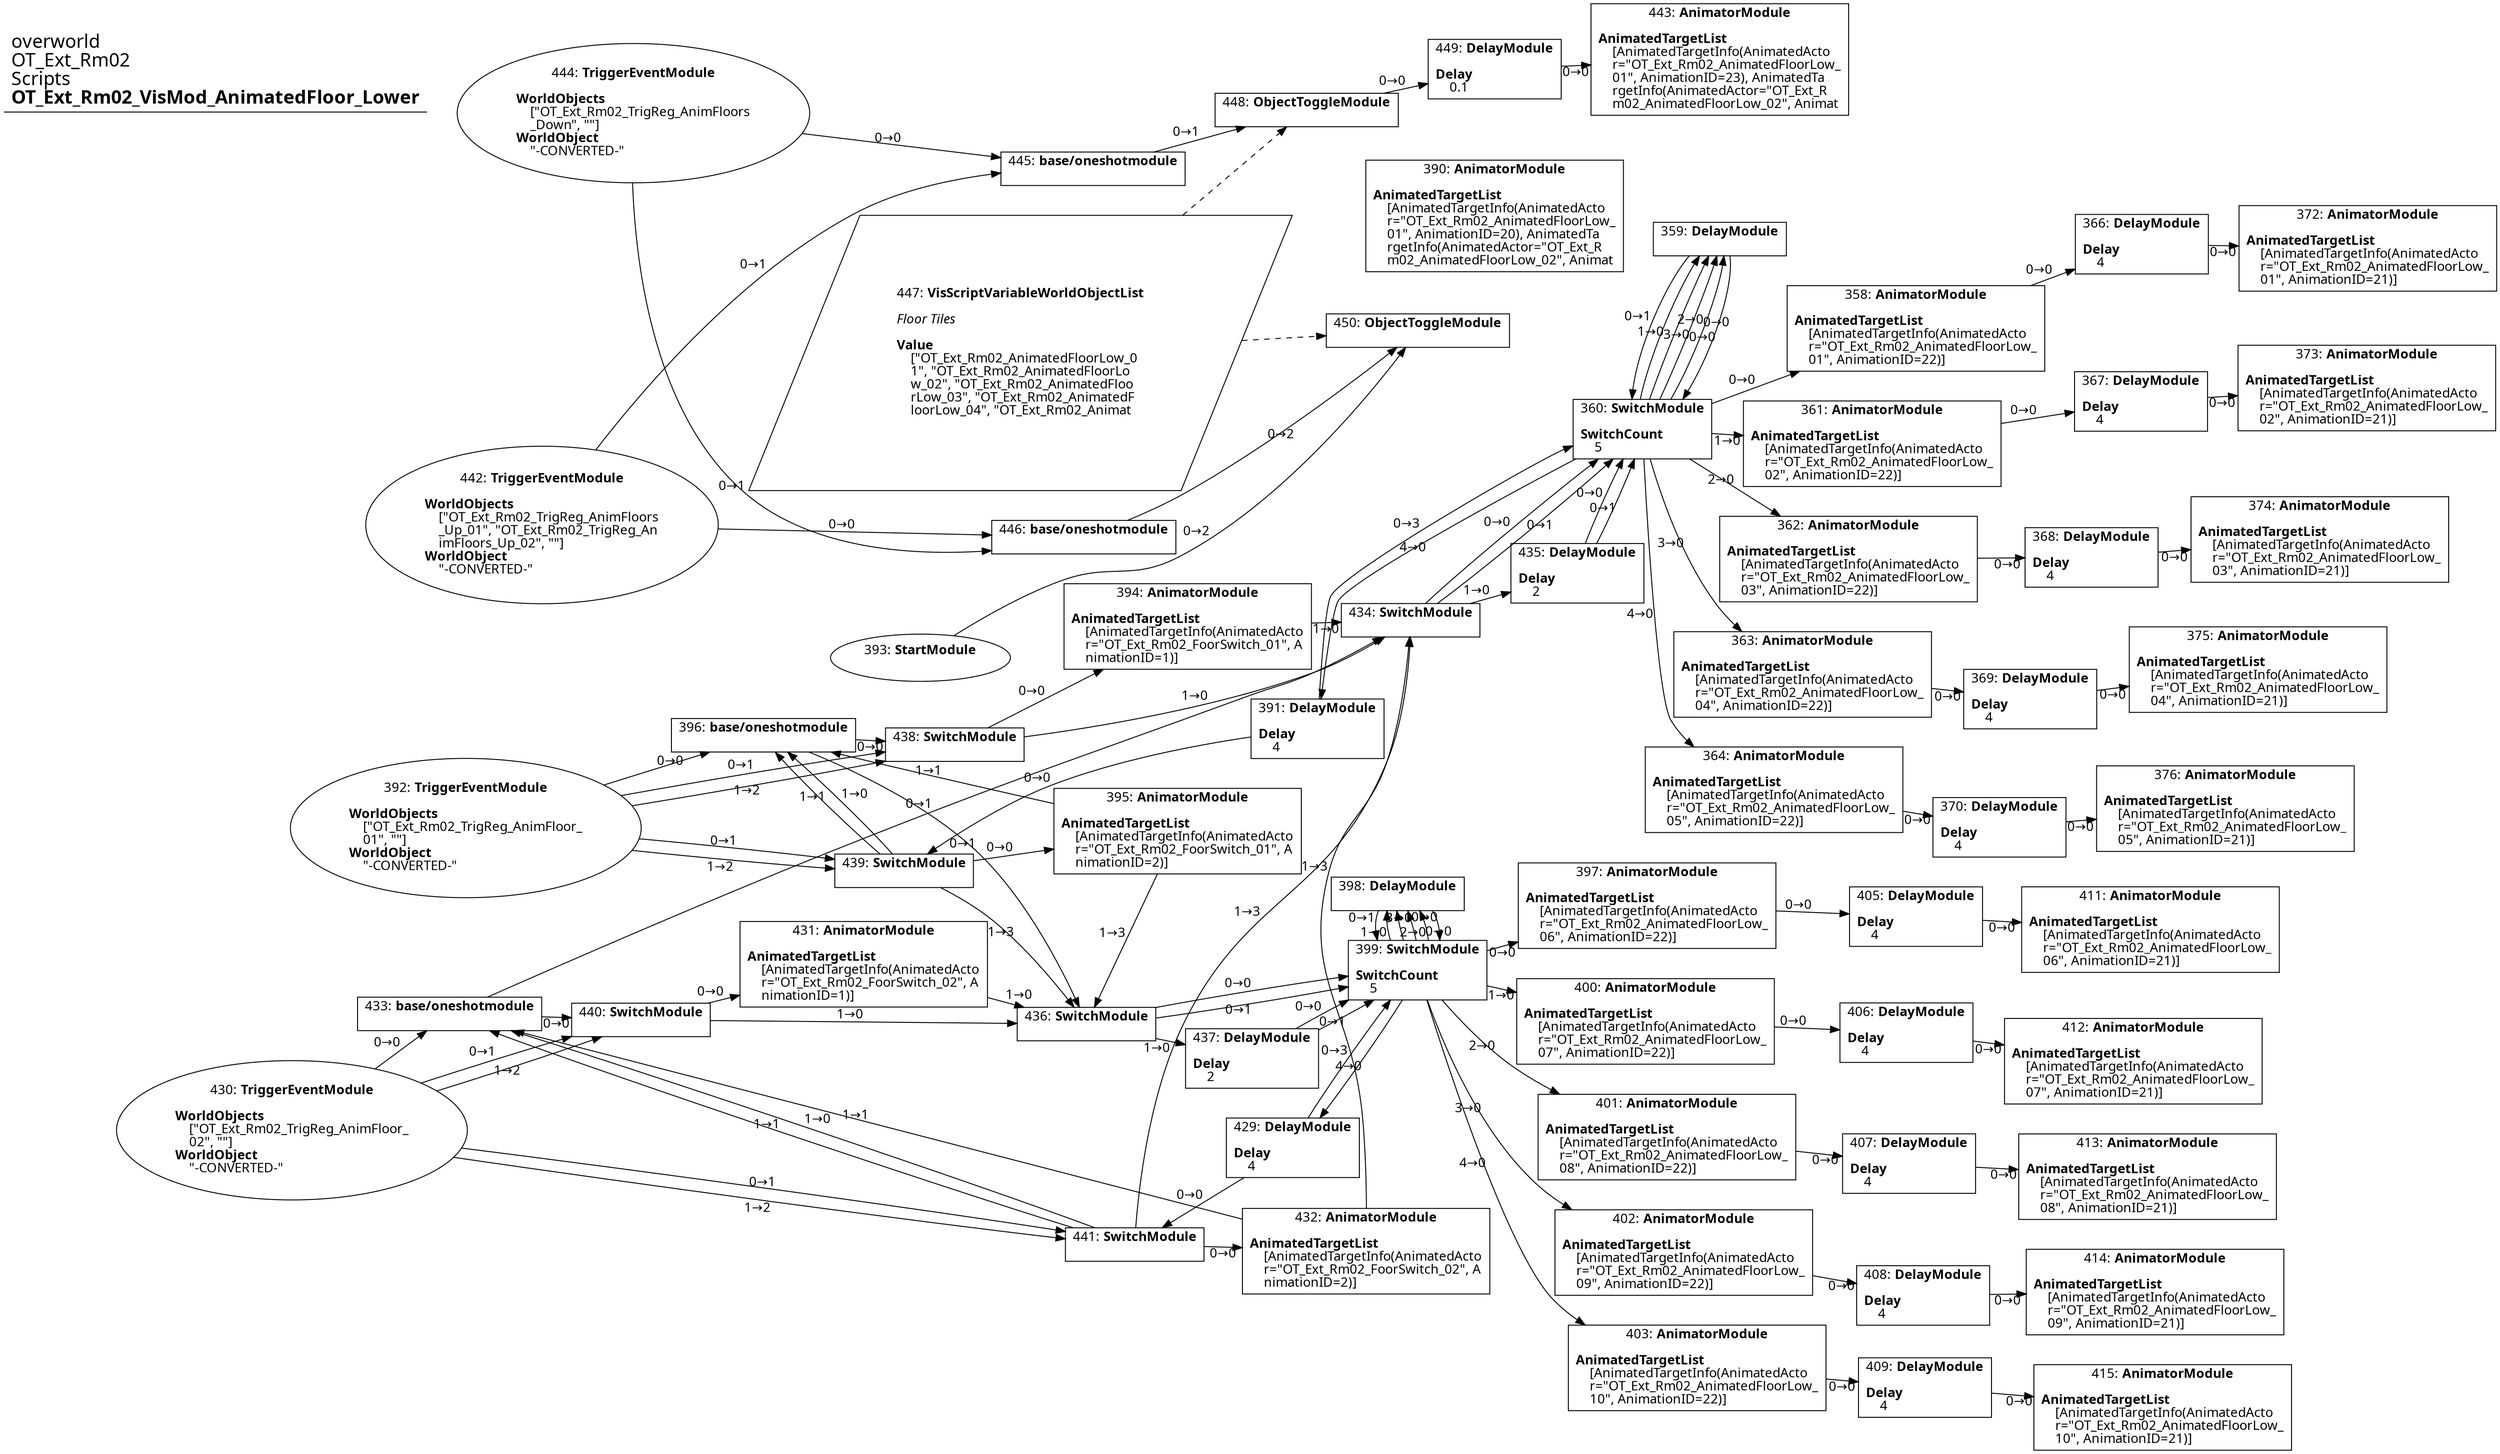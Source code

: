 digraph {
    layout = fdp;
    overlap = prism;
    sep = "+16";
    splines = spline;

    node [ shape = box ];

    graph [ fontname = "Segoe UI" ];
    node [ fontname = "Segoe UI" ];
    edge [ fontname = "Segoe UI" ];

    358 [ label = <358: <b>AnimatorModule</b><br/><br/><b>AnimatedTargetList</b><br align="left"/>    [AnimatedTargetInfo(AnimatedActo<br align="left"/>    r=&quot;OT_Ext_Rm02_AnimatedFloorLow_<br align="left"/>    01&quot;, AnimationID=22)]<br align="left"/>> ];
    358 [ pos = "1.4200001,-3.1590002!" ];
    358 -> 366 [ label = "0→0" ];

    359 [ label = <359: <b>DelayModule</b><br/><br/>> ];
    359 [ pos = "0.92700005,-2.9250002!" ];
    359 -> 360 [ label = "0→0" ];
    359 -> 360 [ label = "0→1" ];

    360 [ label = <360: <b>SwitchModule</b><br/><br/><b>SwitchCount</b><br align="left"/>    5<br align="left"/>> ];
    360 [ pos = "0.92700005,-3.1590002!" ];
    360 -> 362 [ label = "2→0" ];
    360 -> 363 [ label = "3→0" ];
    360 -> 364 [ label = "4→0" ];
    360 -> 359 [ label = "1→0" ];
    360 -> 359 [ label = "2→0" ];
    360 -> 359 [ label = "3→0" ];
    360 -> 361 [ label = "1→0" ];
    360 -> 359 [ label = "0→0" ];
    360 -> 358 [ label = "0→0" ];
    360 -> 391 [ label = "4→0" ];

    361 [ label = <361: <b>AnimatorModule</b><br/><br/><b>AnimatedTargetList</b><br align="left"/>    [AnimatedTargetInfo(AnimatedActo<br align="left"/>    r=&quot;OT_Ext_Rm02_AnimatedFloorLow_<br align="left"/>    02&quot;, AnimationID=22)]<br align="left"/>> ];
    361 [ pos = "1.4200001,-3.275!" ];
    361 -> 367 [ label = "0→0" ];

    362 [ label = <362: <b>AnimatorModule</b><br/><br/><b>AnimatedTargetList</b><br align="left"/>    [AnimatedTargetInfo(AnimatedActo<br align="left"/>    r=&quot;OT_Ext_Rm02_AnimatedFloorLow_<br align="left"/>    03&quot;, AnimationID=22)]<br align="left"/>> ];
    362 [ pos = "1.424,-3.397!" ];
    362 -> 368 [ label = "0→0" ];

    363 [ label = <363: <b>AnimatorModule</b><br/><br/><b>AnimatedTargetList</b><br align="left"/>    [AnimatedTargetInfo(AnimatedActo<br align="left"/>    r=&quot;OT_Ext_Rm02_AnimatedFloorLow_<br align="left"/>    04&quot;, AnimationID=22)]<br align="left"/>> ];
    363 [ pos = "1.427,-3.5130002!" ];
    363 -> 369 [ label = "0→0" ];

    364 [ label = <364: <b>AnimatorModule</b><br/><br/><b>AnimatedTargetList</b><br align="left"/>    [AnimatedTargetInfo(AnimatedActo<br align="left"/>    r=&quot;OT_Ext_Rm02_AnimatedFloorLow_<br align="left"/>    05&quot;, AnimationID=22)]<br align="left"/>> ];
    364 [ pos = "1.429,-3.6320002!" ];
    364 -> 370 [ label = "0→0" ];

    366 [ label = <366: <b>DelayModule</b><br/><br/><b>Delay</b><br align="left"/>    4<br align="left"/>> ];
    366 [ pos = "1.6610001,-3.0860002!" ];
    366 -> 372 [ label = "0→0" ];

    367 [ label = <367: <b>DelayModule</b><br/><br/><b>Delay</b><br align="left"/>    4<br align="left"/>> ];
    367 [ pos = "1.6630001,-3.2410002!" ];
    367 -> 373 [ label = "0→0" ];

    368 [ label = <368: <b>DelayModule</b><br/><br/><b>Delay</b><br align="left"/>    4<br align="left"/>> ];
    368 [ pos = "1.6630001,-3.397!" ];
    368 -> 374 [ label = "0→0" ];

    369 [ label = <369: <b>DelayModule</b><br/><br/><b>Delay</b><br align="left"/>    4<br align="left"/>> ];
    369 [ pos = "1.6680001,-3.5460002!" ];
    369 -> 375 [ label = "0→0" ];

    370 [ label = <370: <b>DelayModule</b><br/><br/><b>Delay</b><br align="left"/>    4<br align="left"/>> ];
    370 [ pos = "1.6710001,-3.6850002!" ];
    370 -> 376 [ label = "0→0" ];

    372 [ label = <372: <b>AnimatorModule</b><br/><br/><b>AnimatedTargetList</b><br align="left"/>    [AnimatedTargetInfo(AnimatedActo<br align="left"/>    r=&quot;OT_Ext_Rm02_AnimatedFloorLow_<br align="left"/>    01&quot;, AnimationID=21)]<br align="left"/>> ];
    372 [ pos = "1.8540001,-3.0860002!" ];

    373 [ label = <373: <b>AnimatorModule</b><br/><br/><b>AnimatedTargetList</b><br align="left"/>    [AnimatedTargetInfo(AnimatedActo<br align="left"/>    r=&quot;OT_Ext_Rm02_AnimatedFloorLow_<br align="left"/>    02&quot;, AnimationID=21)]<br align="left"/>> ];
    373 [ pos = "1.8560001,-3.2410002!" ];

    374 [ label = <374: <b>AnimatorModule</b><br/><br/><b>AnimatedTargetList</b><br align="left"/>    [AnimatedTargetInfo(AnimatedActo<br align="left"/>    r=&quot;OT_Ext_Rm02_AnimatedFloorLow_<br align="left"/>    03&quot;, AnimationID=21)]<br align="left"/>> ];
    374 [ pos = "1.853,-3.397!" ];

    375 [ label = <375: <b>AnimatorModule</b><br/><br/><b>AnimatedTargetList</b><br align="left"/>    [AnimatedTargetInfo(AnimatedActo<br align="left"/>    r=&quot;OT_Ext_Rm02_AnimatedFloorLow_<br align="left"/>    04&quot;, AnimationID=21)]<br align="left"/>> ];
    375 [ pos = "1.8620001,-3.5460002!" ];

    376 [ label = <376: <b>AnimatorModule</b><br/><br/><b>AnimatedTargetList</b><br align="left"/>    [AnimatedTargetInfo(AnimatedActo<br align="left"/>    r=&quot;OT_Ext_Rm02_AnimatedFloorLow_<br align="left"/>    05&quot;, AnimationID=21)]<br align="left"/>> ];
    376 [ pos = "1.8640001,-3.6850002!" ];

    390 [ label = <390: <b>AnimatorModule</b><br/><br/><b>AnimatedTargetList</b><br align="left"/>    [AnimatedTargetInfo(AnimatedActo<br align="left"/>    r=&quot;OT_Ext_Rm02_AnimatedFloorLow_<br align="left"/>    01&quot;, AnimationID=20), AnimatedTa<br align="left"/>    rgetInfo(AnimatedActor=&quot;OT_Ext_R<br align="left"/>    m02_AnimatedFloorLow_02&quot;, Animat<br align="left"/>> ];
    390 [ pos = "0.30900002,-2.64!" ];

    391 [ label = <391: <b>DelayModule</b><br/><br/><b>Delay</b><br align="left"/>    4<br align="left"/>> ];
    391 [ pos = "0.52000004,-3.5100002!" ];
    391 -> 360 [ label = "0→3" ];
    391 -> 439 [ label = "0→0" ];

    392 [ label = <392: <b>TriggerEventModule</b><br/><br/><b>WorldObjects</b><br align="left"/>    [&quot;OT_Ext_Rm02_TrigReg_AnimFloor_<br align="left"/>    01&quot;, &quot;&quot;]<br align="left"/><b>WorldObject</b><br align="left"/>    &quot;-CONVERTED-&quot;<br align="left"/>> ];
    392 [ shape = oval ]
    392 [ pos = "-1.0200001,-3.3500001!" ];
    392 -> 396 [ label = "0→0" ];
    392 -> 438 [ label = "0→1" ];
    392 -> 438 [ label = "1→2" ];
    392 -> 439 [ label = "0→1" ];
    392 -> 439 [ label = "1→2" ];

    393 [ label = <393: <b>StartModule</b><br/><br/>> ];
    393 [ shape = oval ]
    393 [ pos = "-0.35300002,-2.8530002!" ];
    393 -> 450 [ label = "0→2" ];

    394 [ label = <394: <b>AnimatorModule</b><br/><br/><b>AnimatedTargetList</b><br align="left"/>    [AnimatedTargetInfo(AnimatedActo<br align="left"/>    r=&quot;OT_Ext_Rm02_FoorSwitch_01&quot;, A<br align="left"/>    nimationID=1)]<br align="left"/>> ];
    394 [ pos = "-0.010000001,-3.072!" ];
    394 -> 434 [ label = "1→0" ];

    395 [ label = <395: <b>AnimatorModule</b><br/><br/><b>AnimatedTargetList</b><br align="left"/>    [AnimatedTargetInfo(AnimatedActo<br align="left"/>    r=&quot;OT_Ext_Rm02_FoorSwitch_01&quot;, A<br align="left"/>    nimationID=2)]<br align="left"/>> ];
    395 [ pos = "0.526,-4.0230002!" ];
    395 -> 396 [ label = "1→1" ];
    395 -> 436 [ label = "1→3" ];

    396 [ label = <396: <b>base/oneshotmodule</b><br/><br/>> ];
    396 [ pos = "-0.638,-3.157!" ];
    396 -> 436 [ label = "0→1" ];
    396 -> 438 [ label = "0→0" ];

    397 [ label = <397: <b>AnimatorModule</b><br/><br/><b>AnimatedTargetList</b><br align="left"/>    [AnimatedTargetInfo(AnimatedActo<br align="left"/>    r=&quot;OT_Ext_Rm02_AnimatedFloorLow_<br align="left"/>    06&quot;, AnimationID=22)]<br align="left"/>> ];
    397 [ pos = "1.4310001,-4.677!" ];
    397 -> 405 [ label = "0→0" ];

    398 [ label = <398: <b>DelayModule</b><br/><br/>> ];
    398 [ pos = "0.938,-4.4430003!" ];
    398 -> 399 [ label = "0→0" ];
    398 -> 399 [ label = "0→1" ];

    399 [ label = <399: <b>SwitchModule</b><br/><br/><b>SwitchCount</b><br align="left"/>    5<br align="left"/>> ];
    399 [ pos = "0.938,-4.677!" ];
    399 -> 401 [ label = "2→0" ];
    399 -> 402 [ label = "3→0" ];
    399 -> 403 [ label = "4→0" ];
    399 -> 398 [ label = "1→0" ];
    399 -> 398 [ label = "2→0" ];
    399 -> 398 [ label = "3→0" ];
    399 -> 400 [ label = "1→0" ];
    399 -> 398 [ label = "0→0" ];
    399 -> 397 [ label = "0→0" ];
    399 -> 429 [ label = "4→0" ];

    400 [ label = <400: <b>AnimatorModule</b><br/><br/><b>AnimatedTargetList</b><br align="left"/>    [AnimatedTargetInfo(AnimatedActo<br align="left"/>    r=&quot;OT_Ext_Rm02_AnimatedFloorLow_<br align="left"/>    07&quot;, AnimationID=22)]<br align="left"/>> ];
    400 [ pos = "1.4310001,-4.793!" ];
    400 -> 406 [ label = "0→0" ];

    401 [ label = <401: <b>AnimatorModule</b><br/><br/><b>AnimatedTargetList</b><br align="left"/>    [AnimatedTargetInfo(AnimatedActo<br align="left"/>    r=&quot;OT_Ext_Rm02_AnimatedFloorLow_<br align="left"/>    08&quot;, AnimationID=22)]<br align="left"/>> ];
    401 [ pos = "1.4350001,-4.9150004!" ];
    401 -> 407 [ label = "0→0" ];

    402 [ label = <402: <b>AnimatorModule</b><br/><br/><b>AnimatedTargetList</b><br align="left"/>    [AnimatedTargetInfo(AnimatedActo<br align="left"/>    r=&quot;OT_Ext_Rm02_AnimatedFloorLow_<br align="left"/>    09&quot;, AnimationID=22)]<br align="left"/>> ];
    402 [ pos = "1.4360001,-5.031!" ];
    402 -> 408 [ label = "0→0" ];

    403 [ label = <403: <b>AnimatorModule</b><br/><br/><b>AnimatedTargetList</b><br align="left"/>    [AnimatedTargetInfo(AnimatedActo<br align="left"/>    r=&quot;OT_Ext_Rm02_AnimatedFloorLow_<br align="left"/>    10&quot;, AnimationID=22)]<br align="left"/>> ];
    403 [ pos = "1.44,-5.15!" ];
    403 -> 409 [ label = "0→0" ];

    405 [ label = <405: <b>DelayModule</b><br/><br/><b>Delay</b><br align="left"/>    4<br align="left"/>> ];
    405 [ pos = "1.672,-4.604!" ];
    405 -> 411 [ label = "0→0" ];

    406 [ label = <406: <b>DelayModule</b><br/><br/><b>Delay</b><br align="left"/>    4<br align="left"/>> ];
    406 [ pos = "1.674,-4.7590003!" ];
    406 -> 412 [ label = "0→0" ];

    407 [ label = <407: <b>DelayModule</b><br/><br/><b>Delay</b><br align="left"/>    4<br align="left"/>> ];
    407 [ pos = "1.674,-4.9150004!" ];
    407 -> 413 [ label = "0→0" ];

    408 [ label = <408: <b>DelayModule</b><br/><br/><b>Delay</b><br align="left"/>    4<br align="left"/>> ];
    408 [ pos = "1.6790001,-5.064!" ];
    408 -> 414 [ label = "0→0" ];

    409 [ label = <409: <b>DelayModule</b><br/><br/><b>Delay</b><br align="left"/>    4<br align="left"/>> ];
    409 [ pos = "1.682,-5.203!" ];
    409 -> 415 [ label = "0→0" ];

    411 [ label = <411: <b>AnimatorModule</b><br/><br/><b>AnimatedTargetList</b><br align="left"/>    [AnimatedTargetInfo(AnimatedActo<br align="left"/>    r=&quot;OT_Ext_Rm02_AnimatedFloorLow_<br align="left"/>    06&quot;, AnimationID=21)]<br align="left"/>> ];
    411 [ pos = "1.8650001,-4.604!" ];

    412 [ label = <412: <b>AnimatorModule</b><br/><br/><b>AnimatedTargetList</b><br align="left"/>    [AnimatedTargetInfo(AnimatedActo<br align="left"/>    r=&quot;OT_Ext_Rm02_AnimatedFloorLow_<br align="left"/>    07&quot;, AnimationID=21)]<br align="left"/>> ];
    412 [ pos = "1.8620001,-4.7590003!" ];

    413 [ label = <413: <b>AnimatorModule</b><br/><br/><b>AnimatedTargetList</b><br align="left"/>    [AnimatedTargetInfo(AnimatedActo<br align="left"/>    r=&quot;OT_Ext_Rm02_AnimatedFloorLow_<br align="left"/>    08&quot;, AnimationID=21)]<br align="left"/>> ];
    413 [ pos = "1.8640001,-4.9150004!" ];

    414 [ label = <414: <b>AnimatorModule</b><br/><br/><b>AnimatedTargetList</b><br align="left"/>    [AnimatedTargetInfo(AnimatedActo<br align="left"/>    r=&quot;OT_Ext_Rm02_AnimatedFloorLow_<br align="left"/>    09&quot;, AnimationID=21)]<br align="left"/>> ];
    414 [ pos = "1.8730001,-5.064!" ];

    415 [ label = <415: <b>AnimatorModule</b><br/><br/><b>AnimatedTargetList</b><br align="left"/>    [AnimatedTargetInfo(AnimatedActo<br align="left"/>    r=&quot;OT_Ext_Rm02_AnimatedFloorLow_<br align="left"/>    10&quot;, AnimationID=21)]<br align="left"/>> ];
    415 [ pos = "1.8730001,-5.203!" ];

    429 [ label = <429: <b>DelayModule</b><br/><br/><b>Delay</b><br align="left"/>    4<br align="left"/>> ];
    429 [ pos = "0.568,-5.058!" ];
    429 -> 399 [ label = "0→3" ];
    429 -> 441 [ label = "0→0" ];

    430 [ label = <430: <b>TriggerEventModule</b><br/><br/><b>WorldObjects</b><br align="left"/>    [&quot;OT_Ext_Rm02_TrigReg_AnimFloor_<br align="left"/>    02&quot;, &quot;&quot;]<br align="left"/><b>WorldObject</b><br align="left"/>    &quot;-CONVERTED-&quot;<br align="left"/>> ];
    430 [ shape = oval ]
    430 [ pos = "-1.021,-4.9!" ];
    430 -> 433 [ label = "0→0" ];
    430 -> 440 [ label = "0→1" ];
    430 -> 440 [ label = "1→2" ];
    430 -> 441 [ label = "0→1" ];
    430 -> 441 [ label = "1→2" ];

    431 [ label = <431: <b>AnimatorModule</b><br/><br/><b>AnimatedTargetList</b><br align="left"/>    [AnimatedTargetInfo(AnimatedActo<br align="left"/>    r=&quot;OT_Ext_Rm02_FoorSwitch_02&quot;, A<br align="left"/>    nimationID=1)]<br align="left"/>> ];
    431 [ pos = "0.008,-4.5350003!" ];
    431 -> 436 [ label = "1→0" ];

    432 [ label = <432: <b>AnimatorModule</b><br/><br/><b>AnimatedTargetList</b><br align="left"/>    [AnimatedTargetInfo(AnimatedActo<br align="left"/>    r=&quot;OT_Ext_Rm02_FoorSwitch_02&quot;, A<br align="left"/>    nimationID=2)]<br align="left"/>> ];
    432 [ pos = "0.565,-5.3110003!" ];
    432 -> 433 [ label = "1→1" ];
    432 -> 434 [ label = "1→3" ];

    433 [ label = <433: <b>base/oneshotmodule</b><br/><br/>> ];
    433 [ pos = "-0.559,-4.675!" ];
    433 -> 434 [ label = "0→1" ];
    433 -> 440 [ label = "0→0" ];

    434 [ label = <434: <b>SwitchModule</b><br/><br/>> ];
    434 [ pos = "0.273,-3.18!" ];
    434 -> 435 [ label = "1→0" ];
    434 -> 360 [ label = "0→0" ];
    434 -> 360 [ label = "0→1" ];

    435 [ label = <435: <b>DelayModule</b><br/><br/><b>Delay</b><br align="left"/>    2<br align="left"/>> ];
    435 [ pos = "0.6,-3.2500002!" ];
    435 -> 360 [ label = "0→0" ];
    435 -> 360 [ label = "0→1" ];

    436 [ label = <436: <b>SwitchModule</b><br/><br/>> ];
    436 [ pos = "0.37100002,-4.7000003!" ];
    436 -> 437 [ label = "1→0" ];
    436 -> 399 [ label = "0→0" ];
    436 -> 399 [ label = "0→1" ];

    437 [ label = <437: <b>DelayModule</b><br/><br/><b>Delay</b><br align="left"/>    2<br align="left"/>> ];
    437 [ pos = "0.615,-4.78!" ];
    437 -> 399 [ label = "0→0" ];
    437 -> 399 [ label = "0→1" ];

    438 [ label = <438: <b>SwitchModule</b><br/><br/>> ];
    438 [ pos = "-0.28500003,-3.157!" ];
    438 -> 394 [ label = "0→0" ];
    438 -> 434 [ label = "1→0" ];

    439 [ label = <439: <b>SwitchModule</b><br/><br/>> ];
    439 [ pos = "0.049000002,-4.0230002!" ];
    439 -> 395 [ label = "0→0" ];
    439 -> 436 [ label = "1→3" ];
    439 -> 396 [ label = "1→1" ];
    439 -> 396 [ label = "1→0" ];

    440 [ label = <440: <b>SwitchModule</b><br/><br/>> ];
    440 [ pos = "-0.312,-4.675!" ];
    440 -> 431 [ label = "0→0" ];
    440 -> 436 [ label = "1→0" ];

    441 [ label = <441: <b>SwitchModule</b><br/><br/>> ];
    441 [ pos = "0.18900001,-5.313!" ];
    441 -> 432 [ label = "0→0" ];
    441 -> 434 [ label = "1→3" ];
    441 -> 433 [ label = "1→1" ];
    441 -> 433 [ label = "1→0" ];

    442 [ label = <442: <b>TriggerEventModule</b><br/><br/><b>WorldObjects</b><br align="left"/>    [&quot;OT_Ext_Rm02_TrigReg_AnimFloors<br align="left"/>    _Up_01&quot;, &quot;OT_Ext_Rm02_TrigReg_An<br align="left"/>    imFloors_Up_02&quot;, &quot;&quot;]<br align="left"/><b>WorldObject</b><br align="left"/>    &quot;-CONVERTED-&quot;<br align="left"/>> ];
    442 [ shape = oval ]
    442 [ pos = "-0.69900006,-2.6820002!" ];
    442 -> 446 [ label = "0→0" ];
    442 -> 445 [ label = "0→1" ];

    443 [ label = <443: <b>AnimatorModule</b><br/><br/><b>AnimatedTargetList</b><br align="left"/>    [AnimatedTargetInfo(AnimatedActo<br align="left"/>    r=&quot;OT_Ext_Rm02_AnimatedFloorLow_<br align="left"/>    01&quot;, AnimationID=23), AnimatedTa<br align="left"/>    rgetInfo(AnimatedActor=&quot;OT_Ext_R<br align="left"/>    m02_AnimatedFloorLow_02&quot;, Animat<br align="left"/>> ];
    443 [ pos = "0.32900003,-2.411!" ];

    444 [ label = <444: <b>TriggerEventModule</b><br/><br/><b>WorldObjects</b><br align="left"/>    [&quot;OT_Ext_Rm02_TrigReg_AnimFloors<br align="left"/>    _Down&quot;, &quot;&quot;]<br align="left"/><b>WorldObject</b><br align="left"/>    &quot;-CONVERTED-&quot;<br align="left"/>> ];
    444 [ shape = oval ]
    444 [ pos = "-0.69900006,-2.434!" ];
    444 -> 445 [ label = "0→0" ];
    444 -> 446 [ label = "0→1" ];

    445 [ label = <445: <b>base/oneshotmodule</b><br/><br/>> ];
    445 [ pos = "-0.33800003,-2.434!" ];
    445 -> 448 [ label = "0→1" ];

    446 [ label = <446: <b>base/oneshotmodule</b><br/><br/>> ];
    446 [ pos = "-0.33600003,-2.6820002!" ];
    446 -> 450 [ label = "0→2" ];

    447 [ label = <447: <b>VisScriptVariableWorldObjectList</b><br/><br/><i>Floor Tiles<br align="left"/></i><br align="left"/><b>Value</b><br align="left"/>    [&quot;OT_Ext_Rm02_AnimatedFloorLow_0<br align="left"/>    1&quot;, &quot;OT_Ext_Rm02_AnimatedFloorLo<br align="left"/>    w_02&quot;, &quot;OT_Ext_Rm02_AnimatedFloo<br align="left"/>    rLow_03&quot;, &quot;OT_Ext_Rm02_AnimatedF<br align="left"/>    loorLow_04&quot;, &quot;OT_Ext_Rm02_Animat<br align="left"/>> ];
    447 [ shape = parallelogram ]
    447 [ pos = "-0.381,-2.581!" ];

    448 [ label = <448: <b>ObjectToggleModule</b><br/><br/>> ];
    448 [ pos = "-0.12200001,-2.411!" ];
    448 -> 449 [ label = "0→0" ];
    447 -> 448 [ style = dashed ];

    449 [ label = <449: <b>DelayModule</b><br/><br/><b>Delay</b><br align="left"/>    0.1<br align="left"/>> ];
    449 [ pos = "0.13000001,-2.411!" ];
    449 -> 443 [ label = "0→0" ];

    450 [ label = <450: <b>ObjectToggleModule</b><br/><br/>> ];
    450 [ pos = "-0.12100001,-2.6360002!" ];
    447 -> 450 [ style = dashed ];

    title [ pos = "-1.0220001,-2.41!" ];
    title [ shape = underline ];
    title [ label = <<font point-size="20">overworld<br align="left"/>OT_Ext_Rm02<br align="left"/>Scripts<br align="left"/><b>OT_Ext_Rm02_VisMod_AnimatedFloor_Lower</b><br align="left"/></font>> ];
}
